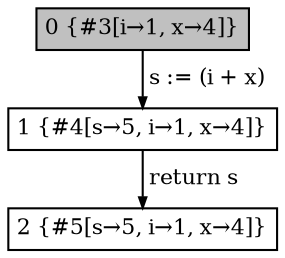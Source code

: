 digraph {
	ranksep=0.10
	nodesep=0.12
	node[fontsize=10.5,shape=box,height=0.02,width=0.02,margin="0.05,0.05"]
	edge[fontsize=10.5,arrowsize=0.5]

	0 [label="0 {#3[i→1, x→4]}",style=filled,fillcolor=gray]
	1 [label="2 {#5[s→5, i→1, x→4]}"]
	2 [label="1 {#4[s→5, i→1, x→4]}"]

	0->2[label=" s := (i + x)"]
	2->1[label=" return s"]
}